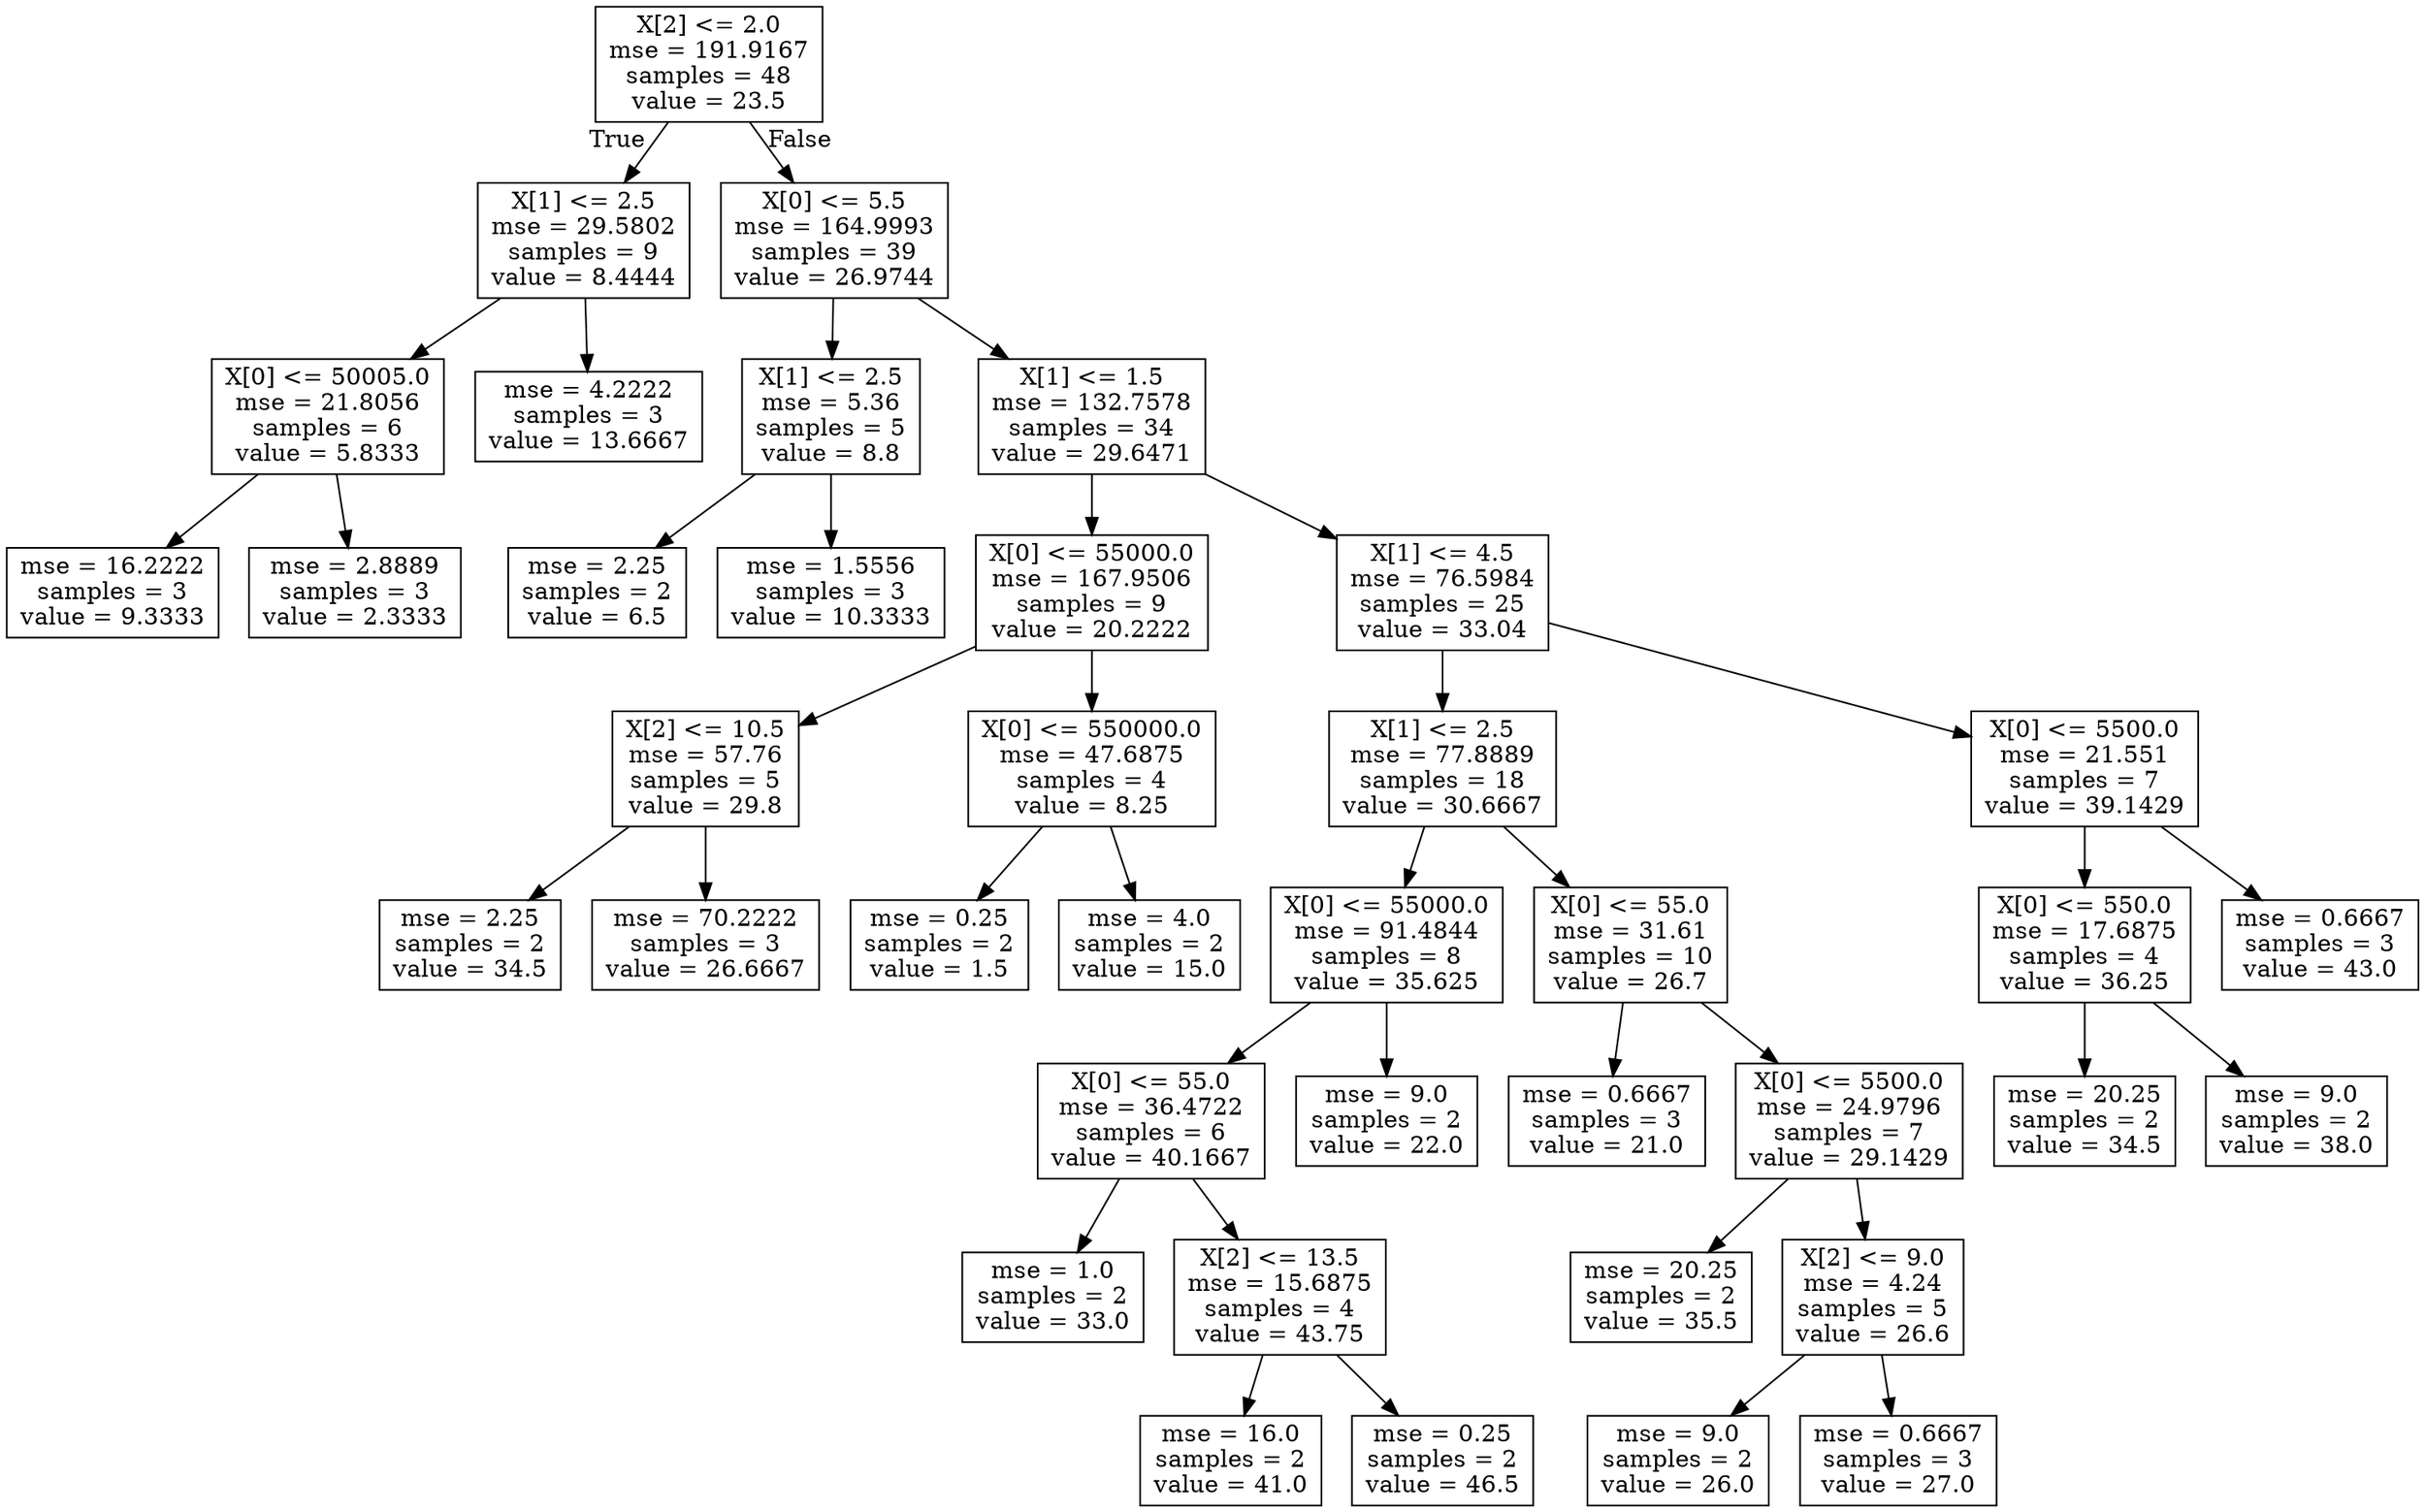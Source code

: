 digraph Tree {
node [shape=box] ;
0 [label="X[2] <= 2.0\nmse = 191.9167\nsamples = 48\nvalue = 23.5"] ;
1 [label="X[1] <= 2.5\nmse = 29.5802\nsamples = 9\nvalue = 8.4444"] ;
0 -> 1 [labeldistance=2.5, labelangle=45, headlabel="True"] ;
2 [label="X[0] <= 50005.0\nmse = 21.8056\nsamples = 6\nvalue = 5.8333"] ;
1 -> 2 ;
3 [label="mse = 16.2222\nsamples = 3\nvalue = 9.3333"] ;
2 -> 3 ;
4 [label="mse = 2.8889\nsamples = 3\nvalue = 2.3333"] ;
2 -> 4 ;
5 [label="mse = 4.2222\nsamples = 3\nvalue = 13.6667"] ;
1 -> 5 ;
6 [label="X[0] <= 5.5\nmse = 164.9993\nsamples = 39\nvalue = 26.9744"] ;
0 -> 6 [labeldistance=2.5, labelangle=-45, headlabel="False"] ;
7 [label="X[1] <= 2.5\nmse = 5.36\nsamples = 5\nvalue = 8.8"] ;
6 -> 7 ;
8 [label="mse = 2.25\nsamples = 2\nvalue = 6.5"] ;
7 -> 8 ;
9 [label="mse = 1.5556\nsamples = 3\nvalue = 10.3333"] ;
7 -> 9 ;
10 [label="X[1] <= 1.5\nmse = 132.7578\nsamples = 34\nvalue = 29.6471"] ;
6 -> 10 ;
11 [label="X[0] <= 55000.0\nmse = 167.9506\nsamples = 9\nvalue = 20.2222"] ;
10 -> 11 ;
12 [label="X[2] <= 10.5\nmse = 57.76\nsamples = 5\nvalue = 29.8"] ;
11 -> 12 ;
13 [label="mse = 2.25\nsamples = 2\nvalue = 34.5"] ;
12 -> 13 ;
14 [label="mse = 70.2222\nsamples = 3\nvalue = 26.6667"] ;
12 -> 14 ;
15 [label="X[0] <= 550000.0\nmse = 47.6875\nsamples = 4\nvalue = 8.25"] ;
11 -> 15 ;
16 [label="mse = 0.25\nsamples = 2\nvalue = 1.5"] ;
15 -> 16 ;
17 [label="mse = 4.0\nsamples = 2\nvalue = 15.0"] ;
15 -> 17 ;
18 [label="X[1] <= 4.5\nmse = 76.5984\nsamples = 25\nvalue = 33.04"] ;
10 -> 18 ;
19 [label="X[1] <= 2.5\nmse = 77.8889\nsamples = 18\nvalue = 30.6667"] ;
18 -> 19 ;
20 [label="X[0] <= 55000.0\nmse = 91.4844\nsamples = 8\nvalue = 35.625"] ;
19 -> 20 ;
21 [label="X[0] <= 55.0\nmse = 36.4722\nsamples = 6\nvalue = 40.1667"] ;
20 -> 21 ;
22 [label="mse = 1.0\nsamples = 2\nvalue = 33.0"] ;
21 -> 22 ;
23 [label="X[2] <= 13.5\nmse = 15.6875\nsamples = 4\nvalue = 43.75"] ;
21 -> 23 ;
24 [label="mse = 16.0\nsamples = 2\nvalue = 41.0"] ;
23 -> 24 ;
25 [label="mse = 0.25\nsamples = 2\nvalue = 46.5"] ;
23 -> 25 ;
26 [label="mse = 9.0\nsamples = 2\nvalue = 22.0"] ;
20 -> 26 ;
27 [label="X[0] <= 55.0\nmse = 31.61\nsamples = 10\nvalue = 26.7"] ;
19 -> 27 ;
28 [label="mse = 0.6667\nsamples = 3\nvalue = 21.0"] ;
27 -> 28 ;
29 [label="X[0] <= 5500.0\nmse = 24.9796\nsamples = 7\nvalue = 29.1429"] ;
27 -> 29 ;
30 [label="mse = 20.25\nsamples = 2\nvalue = 35.5"] ;
29 -> 30 ;
31 [label="X[2] <= 9.0\nmse = 4.24\nsamples = 5\nvalue = 26.6"] ;
29 -> 31 ;
32 [label="mse = 9.0\nsamples = 2\nvalue = 26.0"] ;
31 -> 32 ;
33 [label="mse = 0.6667\nsamples = 3\nvalue = 27.0"] ;
31 -> 33 ;
34 [label="X[0] <= 5500.0\nmse = 21.551\nsamples = 7\nvalue = 39.1429"] ;
18 -> 34 ;
35 [label="X[0] <= 550.0\nmse = 17.6875\nsamples = 4\nvalue = 36.25"] ;
34 -> 35 ;
36 [label="mse = 20.25\nsamples = 2\nvalue = 34.5"] ;
35 -> 36 ;
37 [label="mse = 9.0\nsamples = 2\nvalue = 38.0"] ;
35 -> 37 ;
38 [label="mse = 0.6667\nsamples = 3\nvalue = 43.0"] ;
34 -> 38 ;
}